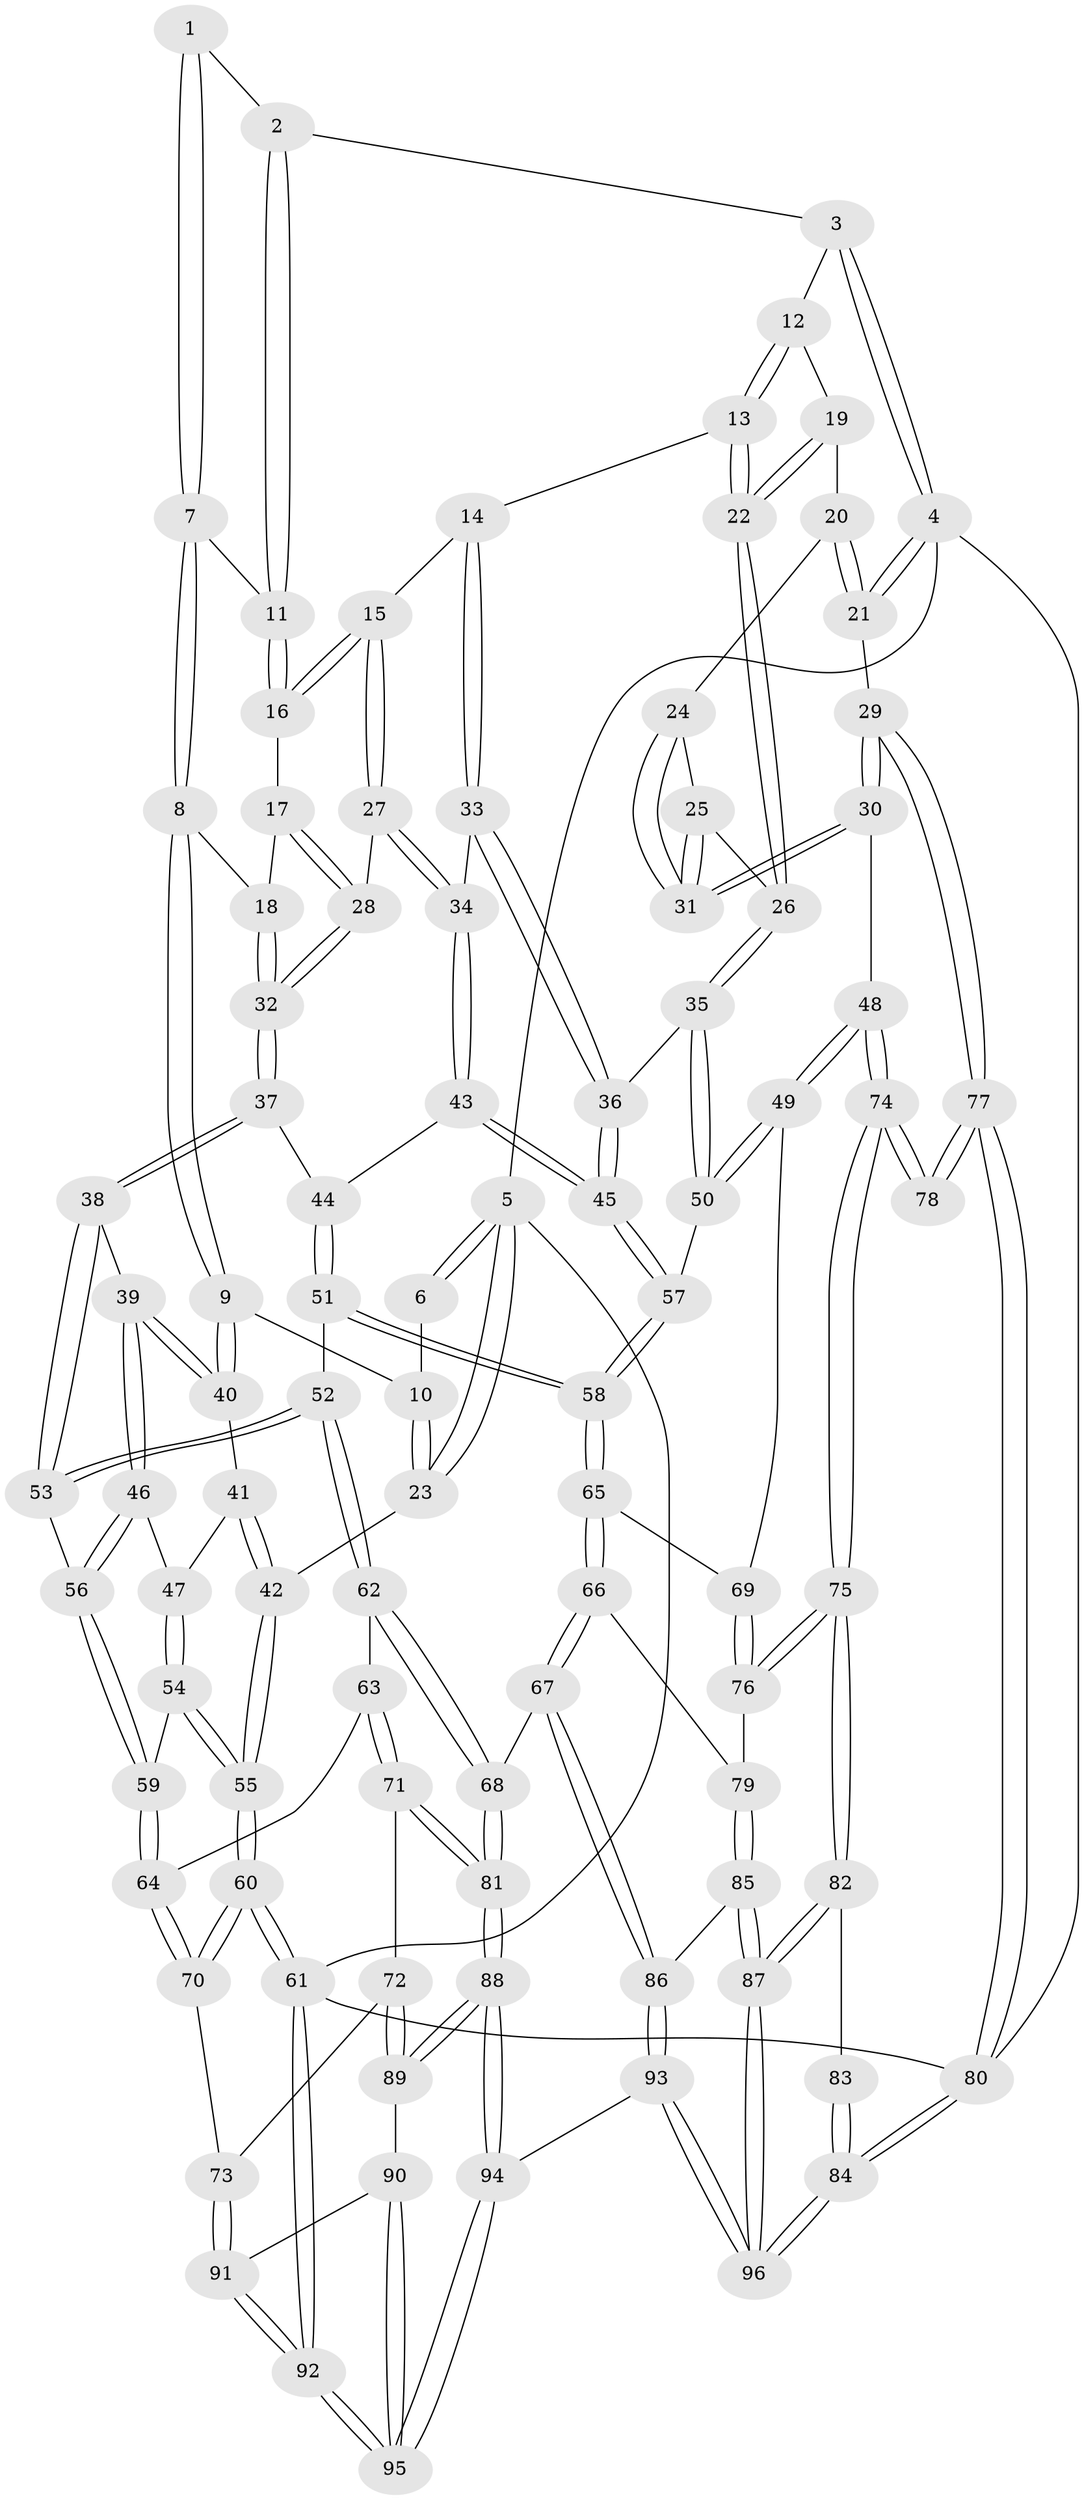 // Generated by graph-tools (version 1.1) at 2025/03/03/09/25 03:03:26]
// undirected, 96 vertices, 237 edges
graph export_dot {
graph [start="1"]
  node [color=gray90,style=filled];
  1 [pos="+0.18375599858768882+0"];
  2 [pos="+0.5431489559800875+0"];
  3 [pos="+0.6941595588187796+0"];
  4 [pos="+1+0"];
  5 [pos="+0+0"];
  6 [pos="+0.16293921356735422+0"];
  7 [pos="+0.2768065019961267+0.04753558436706572"];
  8 [pos="+0.25669720683329317+0.19347299903372112"];
  9 [pos="+0.1866779024150531+0.2214637596745608"];
  10 [pos="+0.13553348270348492+0.14836950960371537"];
  11 [pos="+0.4531768785739696+0.047715848520335453"];
  12 [pos="+0.7277953921809183+0.007915941288997407"];
  13 [pos="+0.5931775824185264+0.2127078090992237"];
  14 [pos="+0.5869214390014665+0.21524986390398693"];
  15 [pos="+0.4998160884671275+0.1899925487160707"];
  16 [pos="+0.4408249948780855+0.15772518927490065"];
  17 [pos="+0.43849115948912487+0.15897485464031946"];
  18 [pos="+0.3378436366555072+0.20423788279548585"];
  19 [pos="+0.7777126465966989+0.07224910155205781"];
  20 [pos="+0.9510442644806775+0.1605641222306602"];
  21 [pos="+1+0.06968522889503977"];
  22 [pos="+0.7725272894202017+0.3214502540788503"];
  23 [pos="+0+0"];
  24 [pos="+0.9210550882860351+0.21639509789620032"];
  25 [pos="+0.7914497293906019+0.33343800153108766"];
  26 [pos="+0.7781003751428567+0.33120422807606953"];
  27 [pos="+0.46169403924272584+0.34218854967488094"];
  28 [pos="+0.44815028064776974+0.33890471363381214"];
  29 [pos="+1+0.5126303378420088"];
  30 [pos="+1+0.5139216771067838"];
  31 [pos="+1+0.5069430440363153"];
  32 [pos="+0.3837852587661692+0.3332958237963625"];
  33 [pos="+0.5718801974217195+0.2938923433265427"];
  34 [pos="+0.4869763170668794+0.3600916515486193"];
  35 [pos="+0.6851411798790542+0.42877099402235047"];
  36 [pos="+0.6459554824370878+0.43483108763644296"];
  37 [pos="+0.3352928565793613+0.4211220346231991"];
  38 [pos="+0.3165114725723662+0.4302897060568048"];
  39 [pos="+0.25442620141505295+0.39812579450477975"];
  40 [pos="+0.17762260865736462+0.2390018386282618"];
  41 [pos="+0.05237231658767717+0.3174937083071758"];
  42 [pos="+0+0.28553557375986727"];
  43 [pos="+0.5035625173179367+0.444129025087305"];
  44 [pos="+0.4485796890850885+0.45656485958095294"];
  45 [pos="+0.571292657502568+0.4859659314055135"];
  46 [pos="+0.13731964770951136+0.48728027826025944"];
  47 [pos="+0.08901344789042315+0.4411285024238438"];
  48 [pos="+0.8687259037142258+0.6192349145542358"];
  49 [pos="+0.8597772274420324+0.6200764266913938"];
  50 [pos="+0.7666182671513199+0.5528665013016498"];
  51 [pos="+0.3886677846074509+0.5979359877417176"];
  52 [pos="+0.34111030709921436+0.6029896251995022"];
  53 [pos="+0.3119560873208834+0.49023896649180426"];
  54 [pos="+0+0.5770892890078476"];
  55 [pos="+0+0.5886260092956916"];
  56 [pos="+0.14615458053410724+0.5353960144789938"];
  57 [pos="+0.5595164408538307+0.6115132985499249"];
  58 [pos="+0.5503462936748938+0.6377669713447711"];
  59 [pos="+0.13856846090582126+0.6152354822162088"];
  60 [pos="+0+0.843523367602436"];
  61 [pos="+0+1"];
  62 [pos="+0.2811771045552035+0.6677481461037679"];
  63 [pos="+0.15828125307643626+0.6307142857804929"];
  64 [pos="+0.14478362532466446+0.6245175081253904"];
  65 [pos="+0.5534211269397841+0.6475213403964064"];
  66 [pos="+0.5526039028459745+0.6873745917058831"];
  67 [pos="+0.4115128451132763+0.8420908605484094"];
  68 [pos="+0.3220498624065068+0.8255544650247708"];
  69 [pos="+0.8074449046548934+0.6590488285856173"];
  70 [pos="+0.01902949723885819+0.8215715119485384"];
  71 [pos="+0.16091995157078098+0.8346321235132251"];
  72 [pos="+0.08282046209470181+0.836527386082235"];
  73 [pos="+0.05089690133140344+0.8371080870795944"];
  74 [pos="+0.9103362394612375+0.8041376158031662"];
  75 [pos="+0.8502401928976047+0.8621743713049924"];
  76 [pos="+0.7383801924092395+0.7727259173564943"];
  77 [pos="+1+0.866439503953133"];
  78 [pos="+0.9925981954673677+0.832792894575839"];
  79 [pos="+0.6668389834149323+0.8085710550535192"];
  80 [pos="+1+1"];
  81 [pos="+0.2818556829915777+0.8586816203271697"];
  82 [pos="+0.8248625995838796+0.9777529150644718"];
  83 [pos="+0.9641063944755823+0.8739819703459897"];
  84 [pos="+0.7937952964755927+1"];
  85 [pos="+0.6493576262067624+0.9315028288849875"];
  86 [pos="+0.4316723673766713+0.8674087542345965"];
  87 [pos="+0.7664152000086117+1"];
  88 [pos="+0.2511374615425617+0.9567477413271283"];
  89 [pos="+0.17659279097078848+0.9511733902097264"];
  90 [pos="+0.11638219305644647+0.9474212984747337"];
  91 [pos="+0.09412110440987516+0.9348719930000332"];
  92 [pos="+0+1"];
  93 [pos="+0.4545012182914668+1"];
  94 [pos="+0.25621960303842223+1"];
  95 [pos="+0.16837779387489674+1"];
  96 [pos="+0.7793458593604028+1"];
  1 -- 2;
  1 -- 7;
  1 -- 7;
  2 -- 3;
  2 -- 11;
  2 -- 11;
  3 -- 4;
  3 -- 4;
  3 -- 12;
  4 -- 5;
  4 -- 21;
  4 -- 21;
  4 -- 80;
  5 -- 6;
  5 -- 6;
  5 -- 23;
  5 -- 23;
  5 -- 61;
  6 -- 10;
  7 -- 8;
  7 -- 8;
  7 -- 11;
  8 -- 9;
  8 -- 9;
  8 -- 18;
  9 -- 10;
  9 -- 40;
  9 -- 40;
  10 -- 23;
  10 -- 23;
  11 -- 16;
  11 -- 16;
  12 -- 13;
  12 -- 13;
  12 -- 19;
  13 -- 14;
  13 -- 22;
  13 -- 22;
  14 -- 15;
  14 -- 33;
  14 -- 33;
  15 -- 16;
  15 -- 16;
  15 -- 27;
  15 -- 27;
  16 -- 17;
  17 -- 18;
  17 -- 28;
  17 -- 28;
  18 -- 32;
  18 -- 32;
  19 -- 20;
  19 -- 22;
  19 -- 22;
  20 -- 21;
  20 -- 21;
  20 -- 24;
  21 -- 29;
  22 -- 26;
  22 -- 26;
  23 -- 42;
  24 -- 25;
  24 -- 31;
  24 -- 31;
  25 -- 26;
  25 -- 31;
  25 -- 31;
  26 -- 35;
  26 -- 35;
  27 -- 28;
  27 -- 34;
  27 -- 34;
  28 -- 32;
  28 -- 32;
  29 -- 30;
  29 -- 30;
  29 -- 77;
  29 -- 77;
  30 -- 31;
  30 -- 31;
  30 -- 48;
  32 -- 37;
  32 -- 37;
  33 -- 34;
  33 -- 36;
  33 -- 36;
  34 -- 43;
  34 -- 43;
  35 -- 36;
  35 -- 50;
  35 -- 50;
  36 -- 45;
  36 -- 45;
  37 -- 38;
  37 -- 38;
  37 -- 44;
  38 -- 39;
  38 -- 53;
  38 -- 53;
  39 -- 40;
  39 -- 40;
  39 -- 46;
  39 -- 46;
  40 -- 41;
  41 -- 42;
  41 -- 42;
  41 -- 47;
  42 -- 55;
  42 -- 55;
  43 -- 44;
  43 -- 45;
  43 -- 45;
  44 -- 51;
  44 -- 51;
  45 -- 57;
  45 -- 57;
  46 -- 47;
  46 -- 56;
  46 -- 56;
  47 -- 54;
  47 -- 54;
  48 -- 49;
  48 -- 49;
  48 -- 74;
  48 -- 74;
  49 -- 50;
  49 -- 50;
  49 -- 69;
  50 -- 57;
  51 -- 52;
  51 -- 58;
  51 -- 58;
  52 -- 53;
  52 -- 53;
  52 -- 62;
  52 -- 62;
  53 -- 56;
  54 -- 55;
  54 -- 55;
  54 -- 59;
  55 -- 60;
  55 -- 60;
  56 -- 59;
  56 -- 59;
  57 -- 58;
  57 -- 58;
  58 -- 65;
  58 -- 65;
  59 -- 64;
  59 -- 64;
  60 -- 61;
  60 -- 61;
  60 -- 70;
  60 -- 70;
  61 -- 92;
  61 -- 92;
  61 -- 80;
  62 -- 63;
  62 -- 68;
  62 -- 68;
  63 -- 64;
  63 -- 71;
  63 -- 71;
  64 -- 70;
  64 -- 70;
  65 -- 66;
  65 -- 66;
  65 -- 69;
  66 -- 67;
  66 -- 67;
  66 -- 79;
  67 -- 68;
  67 -- 86;
  67 -- 86;
  68 -- 81;
  68 -- 81;
  69 -- 76;
  69 -- 76;
  70 -- 73;
  71 -- 72;
  71 -- 81;
  71 -- 81;
  72 -- 73;
  72 -- 89;
  72 -- 89;
  73 -- 91;
  73 -- 91;
  74 -- 75;
  74 -- 75;
  74 -- 78;
  74 -- 78;
  75 -- 76;
  75 -- 76;
  75 -- 82;
  75 -- 82;
  76 -- 79;
  77 -- 78;
  77 -- 78;
  77 -- 80;
  77 -- 80;
  79 -- 85;
  79 -- 85;
  80 -- 84;
  80 -- 84;
  81 -- 88;
  81 -- 88;
  82 -- 83;
  82 -- 87;
  82 -- 87;
  83 -- 84;
  83 -- 84;
  84 -- 96;
  84 -- 96;
  85 -- 86;
  85 -- 87;
  85 -- 87;
  86 -- 93;
  86 -- 93;
  87 -- 96;
  87 -- 96;
  88 -- 89;
  88 -- 89;
  88 -- 94;
  88 -- 94;
  89 -- 90;
  90 -- 91;
  90 -- 95;
  90 -- 95;
  91 -- 92;
  91 -- 92;
  92 -- 95;
  92 -- 95;
  93 -- 94;
  93 -- 96;
  93 -- 96;
  94 -- 95;
  94 -- 95;
}
